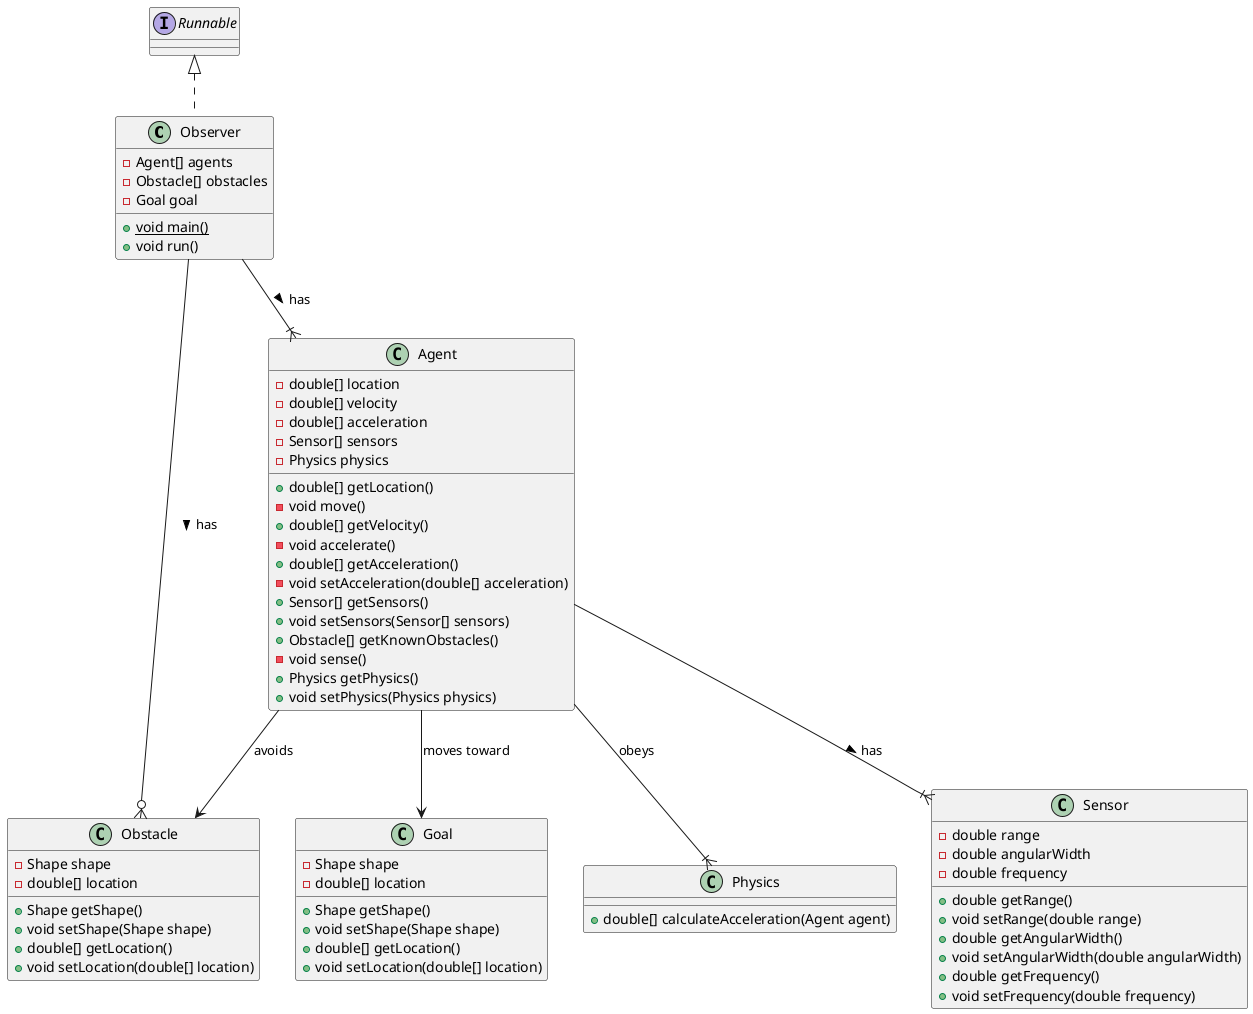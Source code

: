 @startuml

class Observer implements Runnable {
    - Agent[] agents
    - Obstacle[] obstacles
    - Goal goal
    + {static} void main()
    + void run()
}

class Agent {
    ' Location and velocity have x and y components
    - double[] location
    - double[] velocity
    ' Acceleration has left and right components
    - double[] acceleration
    - Sensor[] sensors
    - Physics physics

    + double[] getLocation()
    - void move()
    + double[] getVelocity()
    - void accelerate()
    + double[] getAcceleration()
    - void setAcceleration(double[] acceleration)
    ' sense() will set knownObstacles to the set of
    ' obstacles that are within sight of any sensor
    + Sensor[] getSensors()
    + void setSensors(Sensor[] sensors)
    + Obstacle[] getKnownObstacles()
    - void sense()
    + Physics getPhysics()
    + void setPhysics(Physics physics)
}

class Sensor {
    - double range
    - double angularWidth
    - double frequency
    
    + double getRange()
    + void setRange(double range)
    + double getAngularWidth()
    + void setAngularWidth(double angularWidth)
    + double getFrequency()
    + void setFrequency(double frequency)
}

class Obstacle {
    - Shape shape
    - double[] location

    + Shape getShape()
    + void setShape(Shape shape)
    + double[] getLocation()
    + void setLocation(double[] location)
}

class Goal {
    - Shape shape
    - double[] location

    + Shape getShape()
    + void setShape(Shape shape)
    + double[] getLocation()
    + void setLocation(double[] location)
}

class Physics {
    + double[] calculateAcceleration(Agent agent)
}

Observer --|{ Agent : has >
Observer --o{ Obstacle : has >

Agent --|{ Sensor : has >
Agent --> Obstacle : avoids
Agent --> Goal : moves toward
Agent --|{ Physics : obeys

@enduml
